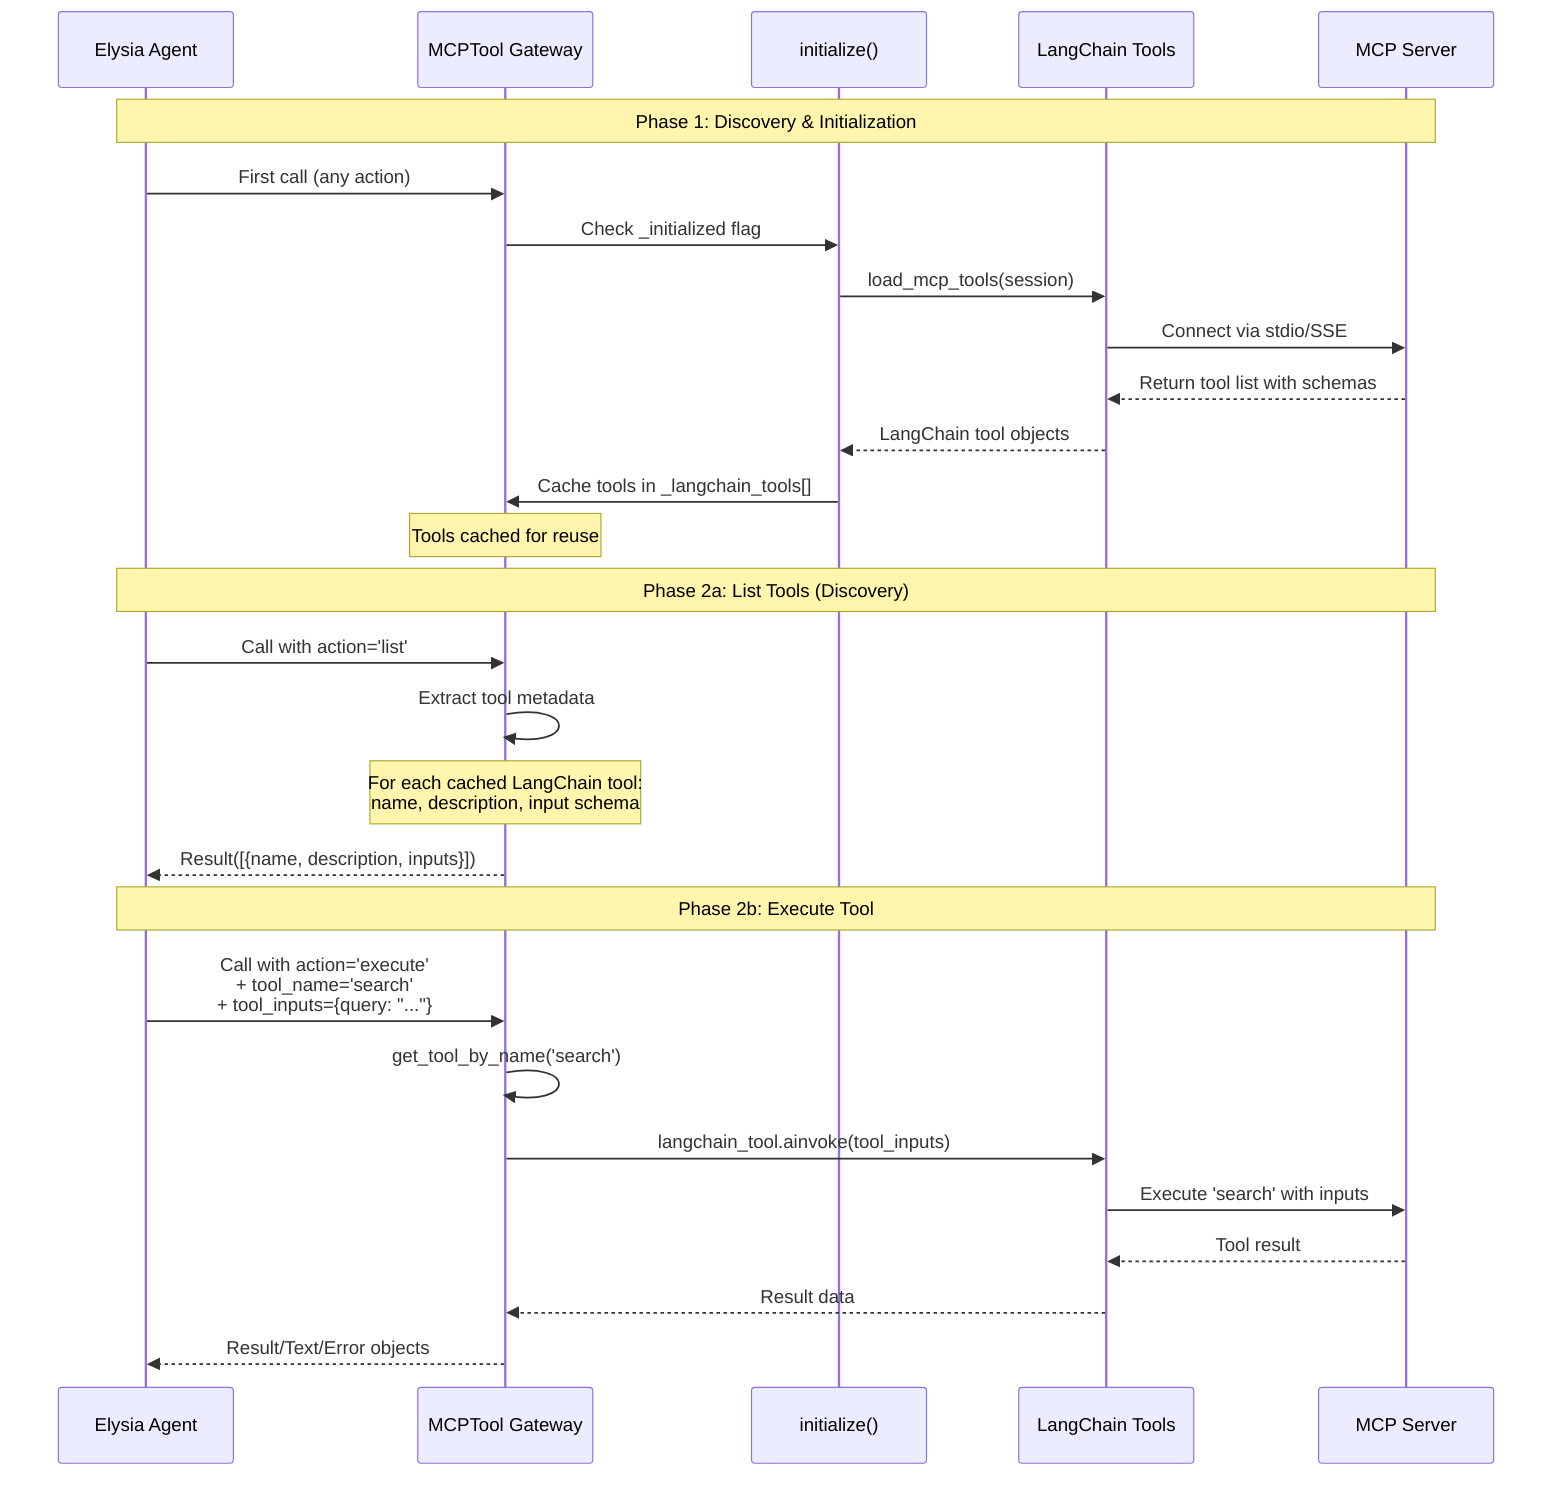 sequenceDiagram
    participant Agent as Elysia Agent
    participant MCPTool as MCPTool Gateway
    participant Init as initialize()
    participant LC as LangChain Tools
    participant MCP as MCP Server
    
    Note over Agent,MCP: Phase 1: Discovery & Initialization
    
    Agent->>MCPTool: First call (any action)
    MCPTool->>Init: Check _initialized flag
    Init->>LC: load_mcp_tools(session)
    LC->>MCP: Connect via stdio/SSE
    MCP-->>LC: Return tool list with schemas
    LC-->>Init: LangChain tool objects
    Init->>MCPTool: Cache tools in _langchain_tools[]
    Note over MCPTool: Tools cached for reuse
    
    Note over Agent,MCP: Phase 2a: List Tools (Discovery)
    
    Agent->>MCPTool: Call with action='list'
    MCPTool->>MCPTool: Extract tool metadata
    Note over MCPTool: For each cached LangChain tool:<br/>name, description, input schema
    MCPTool-->>Agent: Result([{name, description, inputs}])
    
    Note over Agent,MCP: Phase 2b: Execute Tool
    
    Agent->>MCPTool: Call with action='execute'<br/>+ tool_name='search'<br/>+ tool_inputs={query: "..."}
    MCPTool->>MCPTool: get_tool_by_name('search')
    MCPTool->>LC: langchain_tool.ainvoke(tool_inputs)
    LC->>MCP: Execute 'search' with inputs
    MCP-->>LC: Tool result
    LC-->>MCPTool: Result data
    MCPTool-->>Agent: Result/Text/Error objects